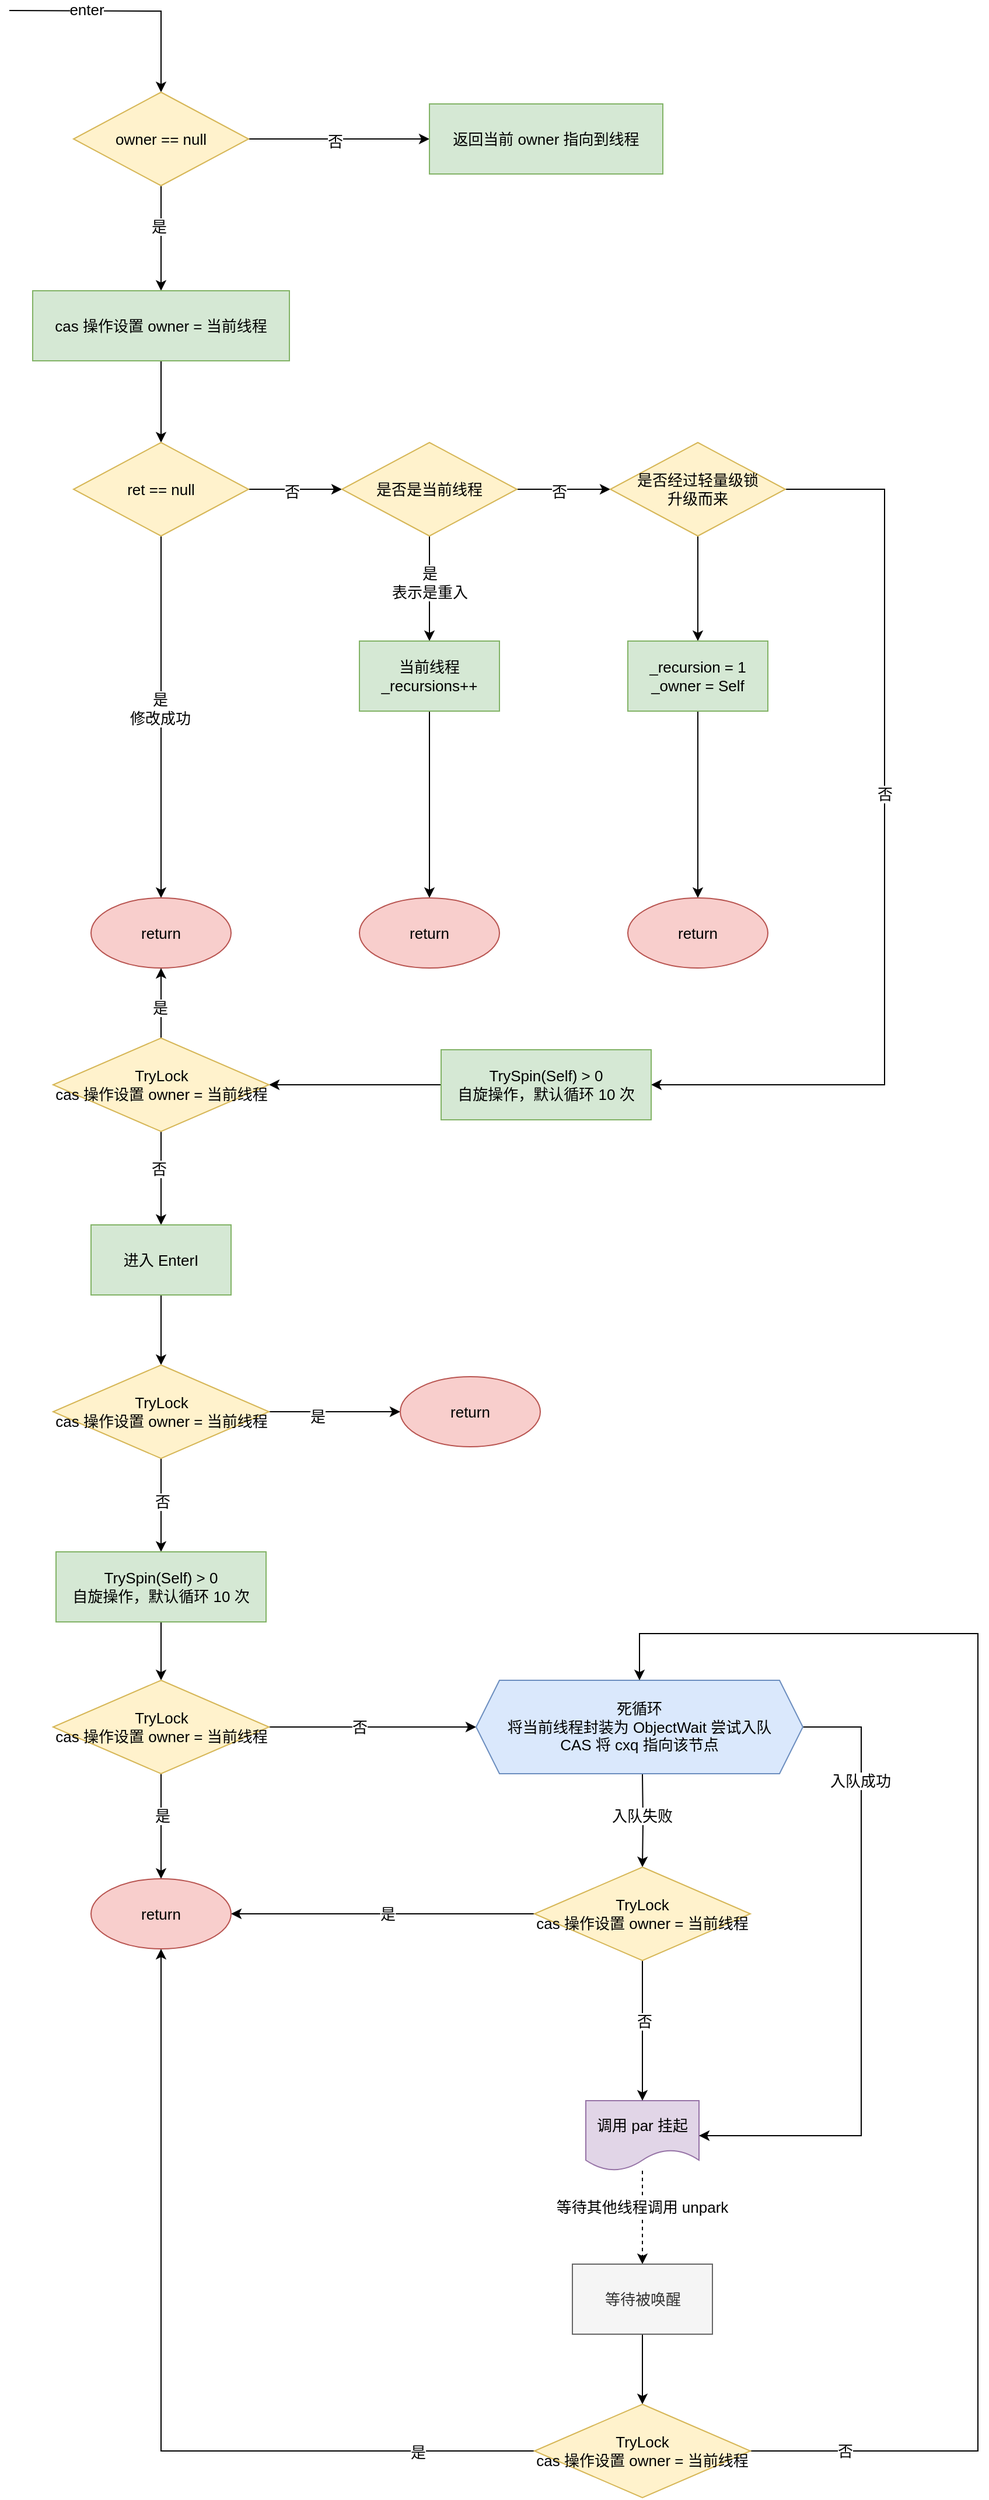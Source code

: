 <mxfile version="20.6.2" type="github">
  <diagram id="VyU8XYKOleGl__aWGSRd" name="第 1 页">
    <mxGraphModel dx="1186" dy="733" grid="1" gridSize="10" guides="1" tooltips="1" connect="1" arrows="1" fold="1" page="1" pageScale="1" pageWidth="827" pageHeight="1169" math="0" shadow="0">
      <root>
        <mxCell id="0" />
        <mxCell id="1" parent="0" />
        <mxCell id="Ho8h_6Hgs806xJqop72o-6" value="" style="edgeStyle=orthogonalEdgeStyle;rounded=0;orthogonalLoop=1;jettySize=auto;html=1;labelBackgroundColor=none;fontSize=13;fontColor=#000000;startArrow=none;startFill=0;endArrow=classic;endFill=1;exitX=0.5;exitY=1;exitDx=0;exitDy=0;" edge="1" parent="1" source="Ho8h_6Hgs806xJqop72o-34" target="Ho8h_6Hgs806xJqop72o-5">
          <mxGeometry relative="1" as="geometry">
            <mxPoint x="250" y="290" as="sourcePoint" />
          </mxGeometry>
        </mxCell>
        <mxCell id="Ho8h_6Hgs806xJqop72o-7" value="是" style="edgeLabel;html=1;align=center;verticalAlign=middle;resizable=0;points=[];fontSize=13;fontColor=#000000;" vertex="1" connectable="0" parent="Ho8h_6Hgs806xJqop72o-6">
          <mxGeometry x="-0.222" y="-2" relative="1" as="geometry">
            <mxPoint as="offset" />
          </mxGeometry>
        </mxCell>
        <mxCell id="Ho8h_6Hgs806xJqop72o-8" style="edgeStyle=orthogonalEdgeStyle;rounded=0;orthogonalLoop=1;jettySize=auto;html=1;exitX=1;exitY=0.5;exitDx=0;exitDy=0;labelBackgroundColor=none;fontSize=13;fontColor=#000000;startArrow=none;startFill=0;endArrow=classic;endFill=1;" edge="1" parent="1" source="Ho8h_6Hgs806xJqop72o-34" target="Ho8h_6Hgs806xJqop72o-3">
          <mxGeometry relative="1" as="geometry">
            <mxPoint x="340" y="250" as="sourcePoint" />
          </mxGeometry>
        </mxCell>
        <mxCell id="Ho8h_6Hgs806xJqop72o-9" value="否" style="edgeLabel;html=1;align=center;verticalAlign=middle;resizable=0;points=[];fontSize=13;fontColor=#000000;" vertex="1" connectable="0" parent="Ho8h_6Hgs806xJqop72o-8">
          <mxGeometry x="-0.043" y="-2" relative="1" as="geometry">
            <mxPoint as="offset" />
          </mxGeometry>
        </mxCell>
        <mxCell id="Ho8h_6Hgs806xJqop72o-2" value="" style="endArrow=classic;html=1;rounded=0;labelBackgroundColor=none;fontSize=13;fontColor=#000000;entryX=0.5;entryY=0;entryDx=0;entryDy=0;edgeStyle=orthogonalEdgeStyle;" edge="1" parent="1" target="Ho8h_6Hgs806xJqop72o-34">
          <mxGeometry x="-0.3" y="10" width="50" height="50" relative="1" as="geometry">
            <mxPoint x="120" y="140" as="sourcePoint" />
            <mxPoint x="250" y="210" as="targetPoint" />
            <mxPoint as="offset" />
          </mxGeometry>
        </mxCell>
        <mxCell id="Ho8h_6Hgs806xJqop72o-10" value="enter" style="edgeLabel;html=1;align=center;verticalAlign=middle;resizable=0;points=[];fontSize=13;fontColor=#000000;" vertex="1" connectable="0" parent="Ho8h_6Hgs806xJqop72o-2">
          <mxGeometry x="-0.41" y="-3" relative="1" as="geometry">
            <mxPoint x="7" y="-4" as="offset" />
          </mxGeometry>
        </mxCell>
        <mxCell id="Ho8h_6Hgs806xJqop72o-3" value="返回当前 owner 指向到线程" style="whiteSpace=wrap;html=1;fontSize=13;fillColor=#d5e8d4;labelBackgroundColor=none;strokeColor=#82b366;" vertex="1" parent="1">
          <mxGeometry x="480" y="220" width="200" height="60" as="geometry" />
        </mxCell>
        <mxCell id="Ho8h_6Hgs806xJqop72o-12" value="" style="edgeStyle=orthogonalEdgeStyle;rounded=0;orthogonalLoop=1;jettySize=auto;html=1;labelBackgroundColor=none;fontSize=13;fontColor=#000000;startArrow=none;startFill=0;endArrow=classic;endFill=1;" edge="1" parent="1" source="Ho8h_6Hgs806xJqop72o-5" target="Ho8h_6Hgs806xJqop72o-11">
          <mxGeometry relative="1" as="geometry" />
        </mxCell>
        <mxCell id="Ho8h_6Hgs806xJqop72o-5" value="cas 操作设置 owner = 当前线程" style="whiteSpace=wrap;html=1;fontSize=13;fillColor=#d5e8d4;labelBackgroundColor=none;strokeColor=#82b366;" vertex="1" parent="1">
          <mxGeometry x="140" y="380" width="220" height="60" as="geometry" />
        </mxCell>
        <mxCell id="Ho8h_6Hgs806xJqop72o-16" value="" style="edgeStyle=orthogonalEdgeStyle;rounded=0;orthogonalLoop=1;jettySize=auto;html=1;labelBackgroundColor=none;fontSize=13;fontColor=#000000;startArrow=none;startFill=0;endArrow=classic;endFill=1;" edge="1" parent="1" source="Ho8h_6Hgs806xJqop72o-11" target="Ho8h_6Hgs806xJqop72o-15">
          <mxGeometry relative="1" as="geometry" />
        </mxCell>
        <mxCell id="Ho8h_6Hgs806xJqop72o-17" value="是&lt;br&gt;修改成功" style="edgeLabel;html=1;align=center;verticalAlign=middle;resizable=0;points=[];fontSize=13;fontColor=#000000;" vertex="1" connectable="0" parent="Ho8h_6Hgs806xJqop72o-16">
          <mxGeometry x="-0.044" y="-1" relative="1" as="geometry">
            <mxPoint as="offset" />
          </mxGeometry>
        </mxCell>
        <mxCell id="Ho8h_6Hgs806xJqop72o-20" style="edgeStyle=orthogonalEdgeStyle;rounded=0;orthogonalLoop=1;jettySize=auto;html=1;exitX=1;exitY=0.5;exitDx=0;exitDy=0;labelBackgroundColor=none;fontSize=13;fontColor=#000000;startArrow=none;startFill=0;endArrow=classic;endFill=1;" edge="1" parent="1" source="Ho8h_6Hgs806xJqop72o-11" target="Ho8h_6Hgs806xJqop72o-18">
          <mxGeometry relative="1" as="geometry" />
        </mxCell>
        <mxCell id="Ho8h_6Hgs806xJqop72o-21" value="否" style="edgeLabel;html=1;align=center;verticalAlign=middle;resizable=0;points=[];fontSize=13;fontColor=#000000;" vertex="1" connectable="0" parent="Ho8h_6Hgs806xJqop72o-20">
          <mxGeometry x="-0.075" y="-2" relative="1" as="geometry">
            <mxPoint as="offset" />
          </mxGeometry>
        </mxCell>
        <mxCell id="Ho8h_6Hgs806xJqop72o-11" value="ret == null" style="rhombus;whiteSpace=wrap;html=1;fontSize=13;fillColor=#fff2cc;labelBackgroundColor=none;strokeColor=#d6b656;" vertex="1" parent="1">
          <mxGeometry x="175" y="510" width="150" height="80" as="geometry" />
        </mxCell>
        <mxCell id="Ho8h_6Hgs806xJqop72o-15" value="return" style="ellipse;whiteSpace=wrap;html=1;fontSize=13;fillColor=#f8cecc;labelBackgroundColor=none;strokeColor=#b85450;" vertex="1" parent="1">
          <mxGeometry x="190" y="900" width="120" height="60" as="geometry" />
        </mxCell>
        <mxCell id="Ho8h_6Hgs806xJqop72o-25" style="edgeStyle=orthogonalEdgeStyle;rounded=0;orthogonalLoop=1;jettySize=auto;html=1;exitX=0.5;exitY=1;exitDx=0;exitDy=0;entryX=0.5;entryY=0;entryDx=0;entryDy=0;labelBackgroundColor=none;fontSize=13;fontColor=#000000;startArrow=none;startFill=0;endArrow=classic;endFill=1;" edge="1" parent="1" source="Ho8h_6Hgs806xJqop72o-18" target="Ho8h_6Hgs806xJqop72o-24">
          <mxGeometry relative="1" as="geometry" />
        </mxCell>
        <mxCell id="Ho8h_6Hgs806xJqop72o-28" value="是&lt;br&gt;表示是重入" style="edgeLabel;html=1;align=center;verticalAlign=middle;resizable=0;points=[];fontSize=13;fontColor=#000000;" vertex="1" connectable="0" parent="Ho8h_6Hgs806xJqop72o-25">
          <mxGeometry x="-0.111" relative="1" as="geometry">
            <mxPoint as="offset" />
          </mxGeometry>
        </mxCell>
        <mxCell id="Ho8h_6Hgs806xJqop72o-30" value="" style="edgeStyle=orthogonalEdgeStyle;rounded=0;orthogonalLoop=1;jettySize=auto;html=1;labelBackgroundColor=none;fontSize=13;fontColor=#000000;startArrow=none;startFill=0;endArrow=classic;endFill=1;" edge="1" parent="1" source="Ho8h_6Hgs806xJqop72o-18" target="Ho8h_6Hgs806xJqop72o-29">
          <mxGeometry relative="1" as="geometry" />
        </mxCell>
        <mxCell id="Ho8h_6Hgs806xJqop72o-31" value="否" style="edgeLabel;html=1;align=center;verticalAlign=middle;resizable=0;points=[];fontSize=13;fontColor=#000000;" vertex="1" connectable="0" parent="Ho8h_6Hgs806xJqop72o-30">
          <mxGeometry x="-0.1" y="-2" relative="1" as="geometry">
            <mxPoint as="offset" />
          </mxGeometry>
        </mxCell>
        <mxCell id="Ho8h_6Hgs806xJqop72o-18" value="是否是当前线程" style="rhombus;whiteSpace=wrap;html=1;fontSize=13;fillColor=#fff2cc;labelBackgroundColor=none;strokeColor=#d6b656;" vertex="1" parent="1">
          <mxGeometry x="405" y="510" width="150" height="80" as="geometry" />
        </mxCell>
        <mxCell id="Ho8h_6Hgs806xJqop72o-89" style="edgeStyle=orthogonalEdgeStyle;rounded=0;orthogonalLoop=1;jettySize=auto;html=1;exitX=0.5;exitY=1;exitDx=0;exitDy=0;entryX=0.5;entryY=0;entryDx=0;entryDy=0;labelBackgroundColor=none;fontSize=13;fontColor=#000000;startArrow=none;startFill=0;endArrow=classic;endFill=1;" edge="1" parent="1" source="Ho8h_6Hgs806xJqop72o-24" target="Ho8h_6Hgs806xJqop72o-88">
          <mxGeometry relative="1" as="geometry" />
        </mxCell>
        <mxCell id="Ho8h_6Hgs806xJqop72o-24" value="当前线程 _recursions++" style="whiteSpace=wrap;html=1;fontSize=13;fillColor=#d5e8d4;labelBackgroundColor=none;strokeColor=#82b366;" vertex="1" parent="1">
          <mxGeometry x="420" y="680" width="120" height="60" as="geometry" />
        </mxCell>
        <mxCell id="Ho8h_6Hgs806xJqop72o-33" value="" style="edgeStyle=orthogonalEdgeStyle;rounded=0;orthogonalLoop=1;jettySize=auto;html=1;labelBackgroundColor=none;fontSize=13;fontColor=#000000;startArrow=none;startFill=0;endArrow=classic;endFill=1;" edge="1" parent="1" source="Ho8h_6Hgs806xJqop72o-29" target="Ho8h_6Hgs806xJqop72o-32">
          <mxGeometry relative="1" as="geometry" />
        </mxCell>
        <mxCell id="Ho8h_6Hgs806xJqop72o-36" style="edgeStyle=orthogonalEdgeStyle;rounded=0;orthogonalLoop=1;jettySize=auto;html=1;exitX=1;exitY=0.5;exitDx=0;exitDy=0;labelBackgroundColor=none;fontSize=13;fontColor=#000000;startArrow=none;startFill=0;endArrow=classic;endFill=1;entryX=1;entryY=0.5;entryDx=0;entryDy=0;" edge="1" parent="1" source="Ho8h_6Hgs806xJqop72o-29" target="Ho8h_6Hgs806xJqop72o-49">
          <mxGeometry relative="1" as="geometry">
            <mxPoint x="680" y="1060" as="targetPoint" />
            <Array as="points">
              <mxPoint x="870" y="550" />
              <mxPoint x="870" y="1060" />
              <mxPoint x="720" y="1060" />
            </Array>
          </mxGeometry>
        </mxCell>
        <mxCell id="Ho8h_6Hgs806xJqop72o-39" value="否" style="edgeLabel;html=1;align=center;verticalAlign=middle;resizable=0;points=[];fontSize=13;fontColor=#000000;" vertex="1" connectable="0" parent="Ho8h_6Hgs806xJqop72o-36">
          <mxGeometry x="-0.131" relative="1" as="geometry">
            <mxPoint as="offset" />
          </mxGeometry>
        </mxCell>
        <mxCell id="Ho8h_6Hgs806xJqop72o-29" value="是否经过轻量级锁&lt;br&gt;升级而来" style="rhombus;whiteSpace=wrap;html=1;fontSize=13;fillColor=#fff2cc;labelBackgroundColor=none;strokeColor=#d6b656;" vertex="1" parent="1">
          <mxGeometry x="635" y="510" width="150" height="80" as="geometry" />
        </mxCell>
        <mxCell id="Ho8h_6Hgs806xJqop72o-91" value="" style="edgeStyle=orthogonalEdgeStyle;rounded=0;orthogonalLoop=1;jettySize=auto;html=1;labelBackgroundColor=none;fontSize=13;fontColor=#000000;startArrow=none;startFill=0;endArrow=classic;endFill=1;" edge="1" parent="1" source="Ho8h_6Hgs806xJqop72o-32" target="Ho8h_6Hgs806xJqop72o-90">
          <mxGeometry relative="1" as="geometry" />
        </mxCell>
        <mxCell id="Ho8h_6Hgs806xJqop72o-32" value="_recursion = 1&lt;br&gt;_owner = Self" style="whiteSpace=wrap;html=1;fontSize=13;fillColor=#d5e8d4;labelBackgroundColor=none;strokeColor=#82b366;" vertex="1" parent="1">
          <mxGeometry x="650" y="680" width="120" height="60" as="geometry" />
        </mxCell>
        <mxCell id="Ho8h_6Hgs806xJqop72o-34" value="owner == null" style="rhombus;whiteSpace=wrap;html=1;fontSize=13;fillColor=#fff2cc;labelBackgroundColor=none;strokeColor=#d6b656;" vertex="1" parent="1">
          <mxGeometry x="175" y="210" width="150" height="80" as="geometry" />
        </mxCell>
        <mxCell id="Ho8h_6Hgs806xJqop72o-44" value="" style="edgeStyle=orthogonalEdgeStyle;rounded=0;orthogonalLoop=1;jettySize=auto;html=1;labelBackgroundColor=none;fontSize=13;fontColor=#000000;startArrow=none;startFill=0;endArrow=classic;endFill=1;exitX=0;exitY=0.5;exitDx=0;exitDy=0;entryX=1;entryY=0.5;entryDx=0;entryDy=0;" edge="1" parent="1" source="Ho8h_6Hgs806xJqop72o-49" target="Ho8h_6Hgs806xJqop72o-51">
          <mxGeometry relative="1" as="geometry">
            <mxPoint x="530" y="1060" as="sourcePoint" />
            <mxPoint x="358.75" y="1060" as="targetPoint" />
          </mxGeometry>
        </mxCell>
        <mxCell id="Ho8h_6Hgs806xJqop72o-46" style="edgeStyle=orthogonalEdgeStyle;rounded=0;orthogonalLoop=1;jettySize=auto;html=1;exitX=0.5;exitY=0;exitDx=0;exitDy=0;entryX=0.5;entryY=1;entryDx=0;entryDy=0;labelBackgroundColor=none;fontSize=13;fontColor=#000000;startArrow=none;startFill=0;endArrow=classic;endFill=1;" edge="1" parent="1" source="Ho8h_6Hgs806xJqop72o-51" target="Ho8h_6Hgs806xJqop72o-15">
          <mxGeometry relative="1" as="geometry">
            <mxPoint x="250" y="1030" as="sourcePoint" />
          </mxGeometry>
        </mxCell>
        <mxCell id="Ho8h_6Hgs806xJqop72o-53" value="是" style="edgeLabel;html=1;align=center;verticalAlign=middle;resizable=0;points=[];fontSize=13;fontColor=#000000;" vertex="1" connectable="0" parent="Ho8h_6Hgs806xJqop72o-46">
          <mxGeometry x="-0.133" y="-4" relative="1" as="geometry">
            <mxPoint x="-5" as="offset" />
          </mxGeometry>
        </mxCell>
        <mxCell id="Ho8h_6Hgs806xJqop72o-49" value="TrySpin(Self) &amp;gt; 0&lt;br&gt;自旋操作，默认循环 10 次" style="rounded=0;whiteSpace=wrap;html=1;labelBackgroundColor=none;fontSize=13;fillColor=#d5e8d4;strokeColor=#82b366;" vertex="1" parent="1">
          <mxGeometry x="490" y="1030" width="180" height="60" as="geometry" />
        </mxCell>
        <mxCell id="Ho8h_6Hgs806xJqop72o-55" style="edgeStyle=orthogonalEdgeStyle;rounded=0;orthogonalLoop=1;jettySize=auto;html=1;exitX=0.5;exitY=1;exitDx=0;exitDy=0;labelBackgroundColor=none;fontSize=13;fontColor=#000000;startArrow=none;startFill=0;endArrow=classic;endFill=1;" edge="1" parent="1" source="Ho8h_6Hgs806xJqop72o-51" target="Ho8h_6Hgs806xJqop72o-54">
          <mxGeometry relative="1" as="geometry" />
        </mxCell>
        <mxCell id="Ho8h_6Hgs806xJqop72o-63" value="否" style="edgeLabel;html=1;align=center;verticalAlign=middle;resizable=0;points=[];fontSize=13;fontColor=#000000;" vertex="1" connectable="0" parent="Ho8h_6Hgs806xJqop72o-55">
          <mxGeometry x="-0.2" y="-2" relative="1" as="geometry">
            <mxPoint as="offset" />
          </mxGeometry>
        </mxCell>
        <mxCell id="Ho8h_6Hgs806xJqop72o-51" value="TryLock&lt;br&gt;cas 操作设置 owner = 当前线程" style="rhombus;whiteSpace=wrap;html=1;fontSize=13;fillColor=#fff2cc;labelBackgroundColor=none;strokeColor=#d6b656;" vertex="1" parent="1">
          <mxGeometry x="157.5" y="1020" width="185" height="80" as="geometry" />
        </mxCell>
        <mxCell id="Ho8h_6Hgs806xJqop72o-58" style="edgeStyle=orthogonalEdgeStyle;rounded=0;orthogonalLoop=1;jettySize=auto;html=1;exitX=0.5;exitY=1;exitDx=0;exitDy=0;entryX=0.5;entryY=0;entryDx=0;entryDy=0;labelBackgroundColor=none;fontSize=13;fontColor=#000000;startArrow=none;startFill=0;endArrow=classic;endFill=1;" edge="1" parent="1" source="Ho8h_6Hgs806xJqop72o-54" target="Ho8h_6Hgs806xJqop72o-56">
          <mxGeometry relative="1" as="geometry" />
        </mxCell>
        <mxCell id="Ho8h_6Hgs806xJqop72o-54" value="进入 EnterI" style="whiteSpace=wrap;html=1;fontSize=13;labelBackgroundColor=none;fillColor=#d5e8d4;strokeColor=#82b366;" vertex="1" parent="1">
          <mxGeometry x="190" y="1180" width="120" height="60" as="geometry" />
        </mxCell>
        <mxCell id="Ho8h_6Hgs806xJqop72o-65" style="edgeStyle=orthogonalEdgeStyle;rounded=0;orthogonalLoop=1;jettySize=auto;html=1;exitX=0.5;exitY=1;exitDx=0;exitDy=0;labelBackgroundColor=none;fontSize=13;fontColor=#000000;startArrow=none;startFill=0;endArrow=classic;endFill=1;" edge="1" parent="1" source="Ho8h_6Hgs806xJqop72o-56" target="Ho8h_6Hgs806xJqop72o-64">
          <mxGeometry relative="1" as="geometry" />
        </mxCell>
        <mxCell id="Ho8h_6Hgs806xJqop72o-66" value="否" style="edgeLabel;html=1;align=center;verticalAlign=middle;resizable=0;points=[];fontSize=13;fontColor=#000000;" vertex="1" connectable="0" parent="Ho8h_6Hgs806xJqop72o-65">
          <mxGeometry x="-0.075" y="1" relative="1" as="geometry">
            <mxPoint as="offset" />
          </mxGeometry>
        </mxCell>
        <mxCell id="Ho8h_6Hgs806xJqop72o-84" value="" style="edgeStyle=orthogonalEdgeStyle;rounded=0;orthogonalLoop=1;jettySize=auto;html=1;labelBackgroundColor=none;fontSize=13;fontColor=#000000;startArrow=none;startFill=0;endArrow=classic;endFill=1;" edge="1" parent="1" source="Ho8h_6Hgs806xJqop72o-56" target="Ho8h_6Hgs806xJqop72o-83">
          <mxGeometry relative="1" as="geometry" />
        </mxCell>
        <mxCell id="Ho8h_6Hgs806xJqop72o-85" value="是" style="edgeLabel;html=1;align=center;verticalAlign=middle;resizable=0;points=[];fontSize=13;fontColor=#000000;" vertex="1" connectable="0" parent="Ho8h_6Hgs806xJqop72o-84">
          <mxGeometry x="-0.262" y="-4" relative="1" as="geometry">
            <mxPoint as="offset" />
          </mxGeometry>
        </mxCell>
        <mxCell id="Ho8h_6Hgs806xJqop72o-56" value="TryLock&lt;br&gt;cas 操作设置 owner = 当前线程" style="rhombus;whiteSpace=wrap;html=1;fontSize=13;fillColor=#fff2cc;labelBackgroundColor=none;strokeColor=#d6b656;" vertex="1" parent="1">
          <mxGeometry x="157.5" y="1300" width="185" height="80" as="geometry" />
        </mxCell>
        <mxCell id="Ho8h_6Hgs806xJqop72o-68" style="edgeStyle=orthogonalEdgeStyle;rounded=0;orthogonalLoop=1;jettySize=auto;html=1;exitX=0.5;exitY=1;exitDx=0;exitDy=0;entryX=0.5;entryY=0;entryDx=0;entryDy=0;labelBackgroundColor=none;fontSize=13;fontColor=#000000;startArrow=none;startFill=0;endArrow=classic;endFill=1;" edge="1" parent="1" source="Ho8h_6Hgs806xJqop72o-64" target="Ho8h_6Hgs806xJqop72o-67">
          <mxGeometry relative="1" as="geometry" />
        </mxCell>
        <mxCell id="Ho8h_6Hgs806xJqop72o-64" value="TrySpin(Self) &amp;gt; 0&lt;br&gt;自旋操作，默认循环 10 次" style="rounded=0;whiteSpace=wrap;html=1;labelBackgroundColor=none;fontSize=13;fillColor=#d5e8d4;strokeColor=#82b366;" vertex="1" parent="1">
          <mxGeometry x="160" y="1460" width="180" height="60" as="geometry" />
        </mxCell>
        <mxCell id="Ho8h_6Hgs806xJqop72o-73" value="" style="edgeStyle=orthogonalEdgeStyle;rounded=0;orthogonalLoop=1;jettySize=auto;html=1;labelBackgroundColor=none;fontSize=13;fontColor=#000000;startArrow=none;startFill=0;endArrow=classic;endFill=1;" edge="1" parent="1" source="Ho8h_6Hgs806xJqop72o-67" target="Ho8h_6Hgs806xJqop72o-104">
          <mxGeometry relative="1" as="geometry">
            <mxPoint x="570" y="1610" as="targetPoint" />
          </mxGeometry>
        </mxCell>
        <mxCell id="Ho8h_6Hgs806xJqop72o-96" value="否" style="edgeLabel;html=1;align=center;verticalAlign=middle;resizable=0;points=[];fontSize=13;fontColor=#000000;" vertex="1" connectable="0" parent="Ho8h_6Hgs806xJqop72o-73">
          <mxGeometry x="-0.145" relative="1" as="geometry">
            <mxPoint x="1" as="offset" />
          </mxGeometry>
        </mxCell>
        <mxCell id="Ho8h_6Hgs806xJqop72o-87" value="" style="edgeStyle=orthogonalEdgeStyle;rounded=0;orthogonalLoop=1;jettySize=auto;html=1;labelBackgroundColor=none;fontSize=13;fontColor=#000000;startArrow=none;startFill=0;endArrow=classic;endFill=1;" edge="1" parent="1" source="Ho8h_6Hgs806xJqop72o-67" target="Ho8h_6Hgs806xJqop72o-86">
          <mxGeometry relative="1" as="geometry" />
        </mxCell>
        <mxCell id="Ho8h_6Hgs806xJqop72o-95" value="是" style="edgeLabel;html=1;align=center;verticalAlign=middle;resizable=0;points=[];fontSize=13;fontColor=#000000;" vertex="1" connectable="0" parent="Ho8h_6Hgs806xJqop72o-87">
          <mxGeometry x="-0.2" y="1" relative="1" as="geometry">
            <mxPoint as="offset" />
          </mxGeometry>
        </mxCell>
        <mxCell id="Ho8h_6Hgs806xJqop72o-67" value="TryLock&lt;br&gt;cas 操作设置 owner = 当前线程" style="rhombus;whiteSpace=wrap;html=1;fontSize=13;fillColor=#fff2cc;labelBackgroundColor=none;strokeColor=#d6b656;" vertex="1" parent="1">
          <mxGeometry x="157.5" y="1570" width="185" height="80" as="geometry" />
        </mxCell>
        <mxCell id="Ho8h_6Hgs806xJqop72o-79" style="edgeStyle=orthogonalEdgeStyle;rounded=0;orthogonalLoop=1;jettySize=auto;html=1;exitX=0.5;exitY=1;exitDx=0;exitDy=0;entryX=0.5;entryY=0;entryDx=0;entryDy=0;labelBackgroundColor=none;fontSize=13;fontColor=#000000;startArrow=none;startFill=0;endArrow=classic;endFill=1;" edge="1" parent="1" target="Ho8h_6Hgs806xJqop72o-78">
          <mxGeometry relative="1" as="geometry">
            <mxPoint x="662.5" y="1650" as="sourcePoint" />
          </mxGeometry>
        </mxCell>
        <mxCell id="Ho8h_6Hgs806xJqop72o-100" value="入队失败" style="edgeLabel;html=1;align=center;verticalAlign=middle;resizable=0;points=[];fontSize=13;fontColor=#000000;" vertex="1" connectable="0" parent="Ho8h_6Hgs806xJqop72o-79">
          <mxGeometry x="-0.1" y="-1" relative="1" as="geometry">
            <mxPoint as="offset" />
          </mxGeometry>
        </mxCell>
        <mxCell id="Ho8h_6Hgs806xJqop72o-108" value="" style="edgeStyle=orthogonalEdgeStyle;rounded=0;orthogonalLoop=1;jettySize=auto;html=1;labelBackgroundColor=none;fontSize=13;fontColor=#000000;startArrow=none;startFill=0;endArrow=classic;endFill=1;dashed=1;" edge="1" parent="1" source="Ho8h_6Hgs806xJqop72o-76" target="Ho8h_6Hgs806xJqop72o-107">
          <mxGeometry relative="1" as="geometry" />
        </mxCell>
        <mxCell id="Ho8h_6Hgs806xJqop72o-116" value="等待其他线程调用 unpark" style="edgeLabel;html=1;align=center;verticalAlign=middle;resizable=0;points=[];fontSize=13;fontColor=#000000;" vertex="1" connectable="0" parent="Ho8h_6Hgs806xJqop72o-108">
          <mxGeometry x="-0.225" y="-1" relative="1" as="geometry">
            <mxPoint as="offset" />
          </mxGeometry>
        </mxCell>
        <mxCell id="Ho8h_6Hgs806xJqop72o-76" value="调用 par&amp;nbsp;挂起" style="shape=document;whiteSpace=wrap;html=1;boundedLbl=1;labelBackgroundColor=none;fontSize=13;fillColor=#e1d5e7;strokeColor=#9673a6;" vertex="1" parent="1">
          <mxGeometry x="614" y="1930" width="97" height="60" as="geometry" />
        </mxCell>
        <mxCell id="Ho8h_6Hgs806xJqop72o-80" style="edgeStyle=orthogonalEdgeStyle;rounded=0;orthogonalLoop=1;jettySize=auto;html=1;exitX=0.5;exitY=1;exitDx=0;exitDy=0;labelBackgroundColor=none;fontSize=13;fontColor=#000000;startArrow=none;startFill=0;endArrow=classic;endFill=1;" edge="1" parent="1" source="Ho8h_6Hgs806xJqop72o-78" target="Ho8h_6Hgs806xJqop72o-76">
          <mxGeometry relative="1" as="geometry" />
        </mxCell>
        <mxCell id="Ho8h_6Hgs806xJqop72o-94" value="否" style="edgeLabel;html=1;align=center;verticalAlign=middle;resizable=0;points=[];fontSize=13;fontColor=#000000;" vertex="1" connectable="0" parent="Ho8h_6Hgs806xJqop72o-80">
          <mxGeometry x="-0.133" y="1" relative="1" as="geometry">
            <mxPoint as="offset" />
          </mxGeometry>
        </mxCell>
        <mxCell id="Ho8h_6Hgs806xJqop72o-92" style="edgeStyle=orthogonalEdgeStyle;rounded=0;orthogonalLoop=1;jettySize=auto;html=1;exitX=0;exitY=0.5;exitDx=0;exitDy=0;labelBackgroundColor=none;fontSize=13;fontColor=#000000;startArrow=none;startFill=0;endArrow=classic;endFill=1;" edge="1" parent="1" source="Ho8h_6Hgs806xJqop72o-78" target="Ho8h_6Hgs806xJqop72o-86">
          <mxGeometry relative="1" as="geometry" />
        </mxCell>
        <mxCell id="Ho8h_6Hgs806xJqop72o-93" value="是" style="edgeLabel;html=1;align=center;verticalAlign=middle;resizable=0;points=[];fontSize=13;fontColor=#000000;" vertex="1" connectable="0" parent="Ho8h_6Hgs806xJqop72o-92">
          <mxGeometry x="-0.031" relative="1" as="geometry">
            <mxPoint as="offset" />
          </mxGeometry>
        </mxCell>
        <mxCell id="Ho8h_6Hgs806xJqop72o-78" value="TryLock&lt;br&gt;cas 操作设置 owner = 当前线程" style="rhombus;whiteSpace=wrap;html=1;fontSize=13;fillColor=#fff2cc;labelBackgroundColor=none;strokeColor=#d6b656;" vertex="1" parent="1">
          <mxGeometry x="570" y="1730" width="185" height="80" as="geometry" />
        </mxCell>
        <mxCell id="Ho8h_6Hgs806xJqop72o-83" value="return" style="ellipse;whiteSpace=wrap;html=1;fontSize=13;labelBackgroundColor=none;fillColor=#f8cecc;strokeColor=#b85450;" vertex="1" parent="1">
          <mxGeometry x="455" y="1310" width="120" height="60" as="geometry" />
        </mxCell>
        <mxCell id="Ho8h_6Hgs806xJqop72o-86" value="return" style="ellipse;whiteSpace=wrap;html=1;fontSize=13;labelBackgroundColor=none;fillColor=#f8cecc;strokeColor=#b85450;" vertex="1" parent="1">
          <mxGeometry x="190" y="1740" width="120" height="60" as="geometry" />
        </mxCell>
        <mxCell id="Ho8h_6Hgs806xJqop72o-88" value="return" style="ellipse;whiteSpace=wrap;html=1;fontSize=13;fillColor=#f8cecc;labelBackgroundColor=none;strokeColor=#b85450;" vertex="1" parent="1">
          <mxGeometry x="420" y="900" width="120" height="60" as="geometry" />
        </mxCell>
        <mxCell id="Ho8h_6Hgs806xJqop72o-90" value="return" style="ellipse;whiteSpace=wrap;html=1;fontSize=13;fillColor=#f8cecc;labelBackgroundColor=none;strokeColor=#b85450;" vertex="1" parent="1">
          <mxGeometry x="650" y="900" width="120" height="60" as="geometry" />
        </mxCell>
        <mxCell id="Ho8h_6Hgs806xJqop72o-105" style="edgeStyle=orthogonalEdgeStyle;rounded=0;orthogonalLoop=1;jettySize=auto;html=1;exitX=1;exitY=0.5;exitDx=0;exitDy=0;entryX=1;entryY=0.5;entryDx=0;entryDy=0;labelBackgroundColor=none;fontSize=13;fontColor=#000000;startArrow=none;startFill=0;endArrow=classic;endFill=1;" edge="1" parent="1" source="Ho8h_6Hgs806xJqop72o-104" target="Ho8h_6Hgs806xJqop72o-76">
          <mxGeometry relative="1" as="geometry">
            <Array as="points">
              <mxPoint x="850" y="1610" />
              <mxPoint x="850" y="1960" />
            </Array>
          </mxGeometry>
        </mxCell>
        <mxCell id="Ho8h_6Hgs806xJqop72o-106" value="入队成功" style="edgeLabel;html=1;align=center;verticalAlign=middle;resizable=0;points=[];fontSize=13;fontColor=#000000;" vertex="1" connectable="0" parent="Ho8h_6Hgs806xJqop72o-105">
          <mxGeometry x="-0.645" y="-1" relative="1" as="geometry">
            <mxPoint as="offset" />
          </mxGeometry>
        </mxCell>
        <mxCell id="Ho8h_6Hgs806xJqop72o-104" value="死循环&lt;br&gt;将当前线程封装为 ObjectWait 尝试入队&lt;br&gt;CAS 将 cxq 指向该节点" style="shape=hexagon;perimeter=hexagonPerimeter2;whiteSpace=wrap;html=1;fixedSize=1;labelBackgroundColor=none;fontSize=13;fillColor=#dae8fc;strokeColor=#6c8ebf;" vertex="1" parent="1">
          <mxGeometry x="520" y="1570" width="280" height="80" as="geometry" />
        </mxCell>
        <mxCell id="Ho8h_6Hgs806xJqop72o-110" style="edgeStyle=orthogonalEdgeStyle;rounded=0;orthogonalLoop=1;jettySize=auto;html=1;exitX=0.5;exitY=1;exitDx=0;exitDy=0;labelBackgroundColor=none;fontSize=13;fontColor=#000000;startArrow=none;startFill=0;endArrow=classic;endFill=1;" edge="1" parent="1" source="Ho8h_6Hgs806xJqop72o-107" target="Ho8h_6Hgs806xJqop72o-109">
          <mxGeometry relative="1" as="geometry" />
        </mxCell>
        <mxCell id="Ho8h_6Hgs806xJqop72o-107" value="等待被唤醒" style="whiteSpace=wrap;html=1;fontSize=13;fillColor=#f5f5f5;strokeColor=#666666;labelBackgroundColor=none;fontColor=#333333;" vertex="1" parent="1">
          <mxGeometry x="602.5" y="2070" width="120" height="60" as="geometry" />
        </mxCell>
        <mxCell id="Ho8h_6Hgs806xJqop72o-111" style="edgeStyle=orthogonalEdgeStyle;rounded=0;orthogonalLoop=1;jettySize=auto;html=1;exitX=0;exitY=0.5;exitDx=0;exitDy=0;labelBackgroundColor=none;fontSize=13;fontColor=#000000;startArrow=none;startFill=0;endArrow=classic;endFill=1;" edge="1" parent="1" source="Ho8h_6Hgs806xJqop72o-109" target="Ho8h_6Hgs806xJqop72o-86">
          <mxGeometry relative="1" as="geometry" />
        </mxCell>
        <mxCell id="Ho8h_6Hgs806xJqop72o-112" value="是" style="edgeLabel;html=1;align=center;verticalAlign=middle;resizable=0;points=[];fontSize=13;fontColor=#000000;" vertex="1" connectable="0" parent="Ho8h_6Hgs806xJqop72o-111">
          <mxGeometry x="-0.733" y="1" relative="1" as="geometry">
            <mxPoint as="offset" />
          </mxGeometry>
        </mxCell>
        <mxCell id="Ho8h_6Hgs806xJqop72o-114" style="edgeStyle=orthogonalEdgeStyle;rounded=0;orthogonalLoop=1;jettySize=auto;html=1;exitX=1;exitY=0.5;exitDx=0;exitDy=0;labelBackgroundColor=none;fontSize=13;fontColor=#000000;startArrow=none;startFill=0;endArrow=classic;endFill=1;entryX=0.5;entryY=0;entryDx=0;entryDy=0;" edge="1" parent="1" source="Ho8h_6Hgs806xJqop72o-109" target="Ho8h_6Hgs806xJqop72o-104">
          <mxGeometry relative="1" as="geometry">
            <mxPoint x="960.5" y="1830" as="targetPoint" />
            <Array as="points">
              <mxPoint x="950" y="2230" />
              <mxPoint x="950" y="1530" />
              <mxPoint x="660" y="1530" />
            </Array>
          </mxGeometry>
        </mxCell>
        <mxCell id="Ho8h_6Hgs806xJqop72o-115" value="否" style="edgeLabel;html=1;align=center;verticalAlign=middle;resizable=0;points=[];fontSize=13;fontColor=#000000;" vertex="1" connectable="0" parent="Ho8h_6Hgs806xJqop72o-114">
          <mxGeometry x="-0.868" relative="1" as="geometry">
            <mxPoint as="offset" />
          </mxGeometry>
        </mxCell>
        <mxCell id="Ho8h_6Hgs806xJqop72o-109" value="TryLock&lt;br&gt;cas 操作设置 owner = 当前线程" style="rhombus;whiteSpace=wrap;html=1;fontSize=13;fillColor=#fff2cc;labelBackgroundColor=none;strokeColor=#d6b656;" vertex="1" parent="1">
          <mxGeometry x="570" y="2190" width="185" height="80" as="geometry" />
        </mxCell>
      </root>
    </mxGraphModel>
  </diagram>
</mxfile>
